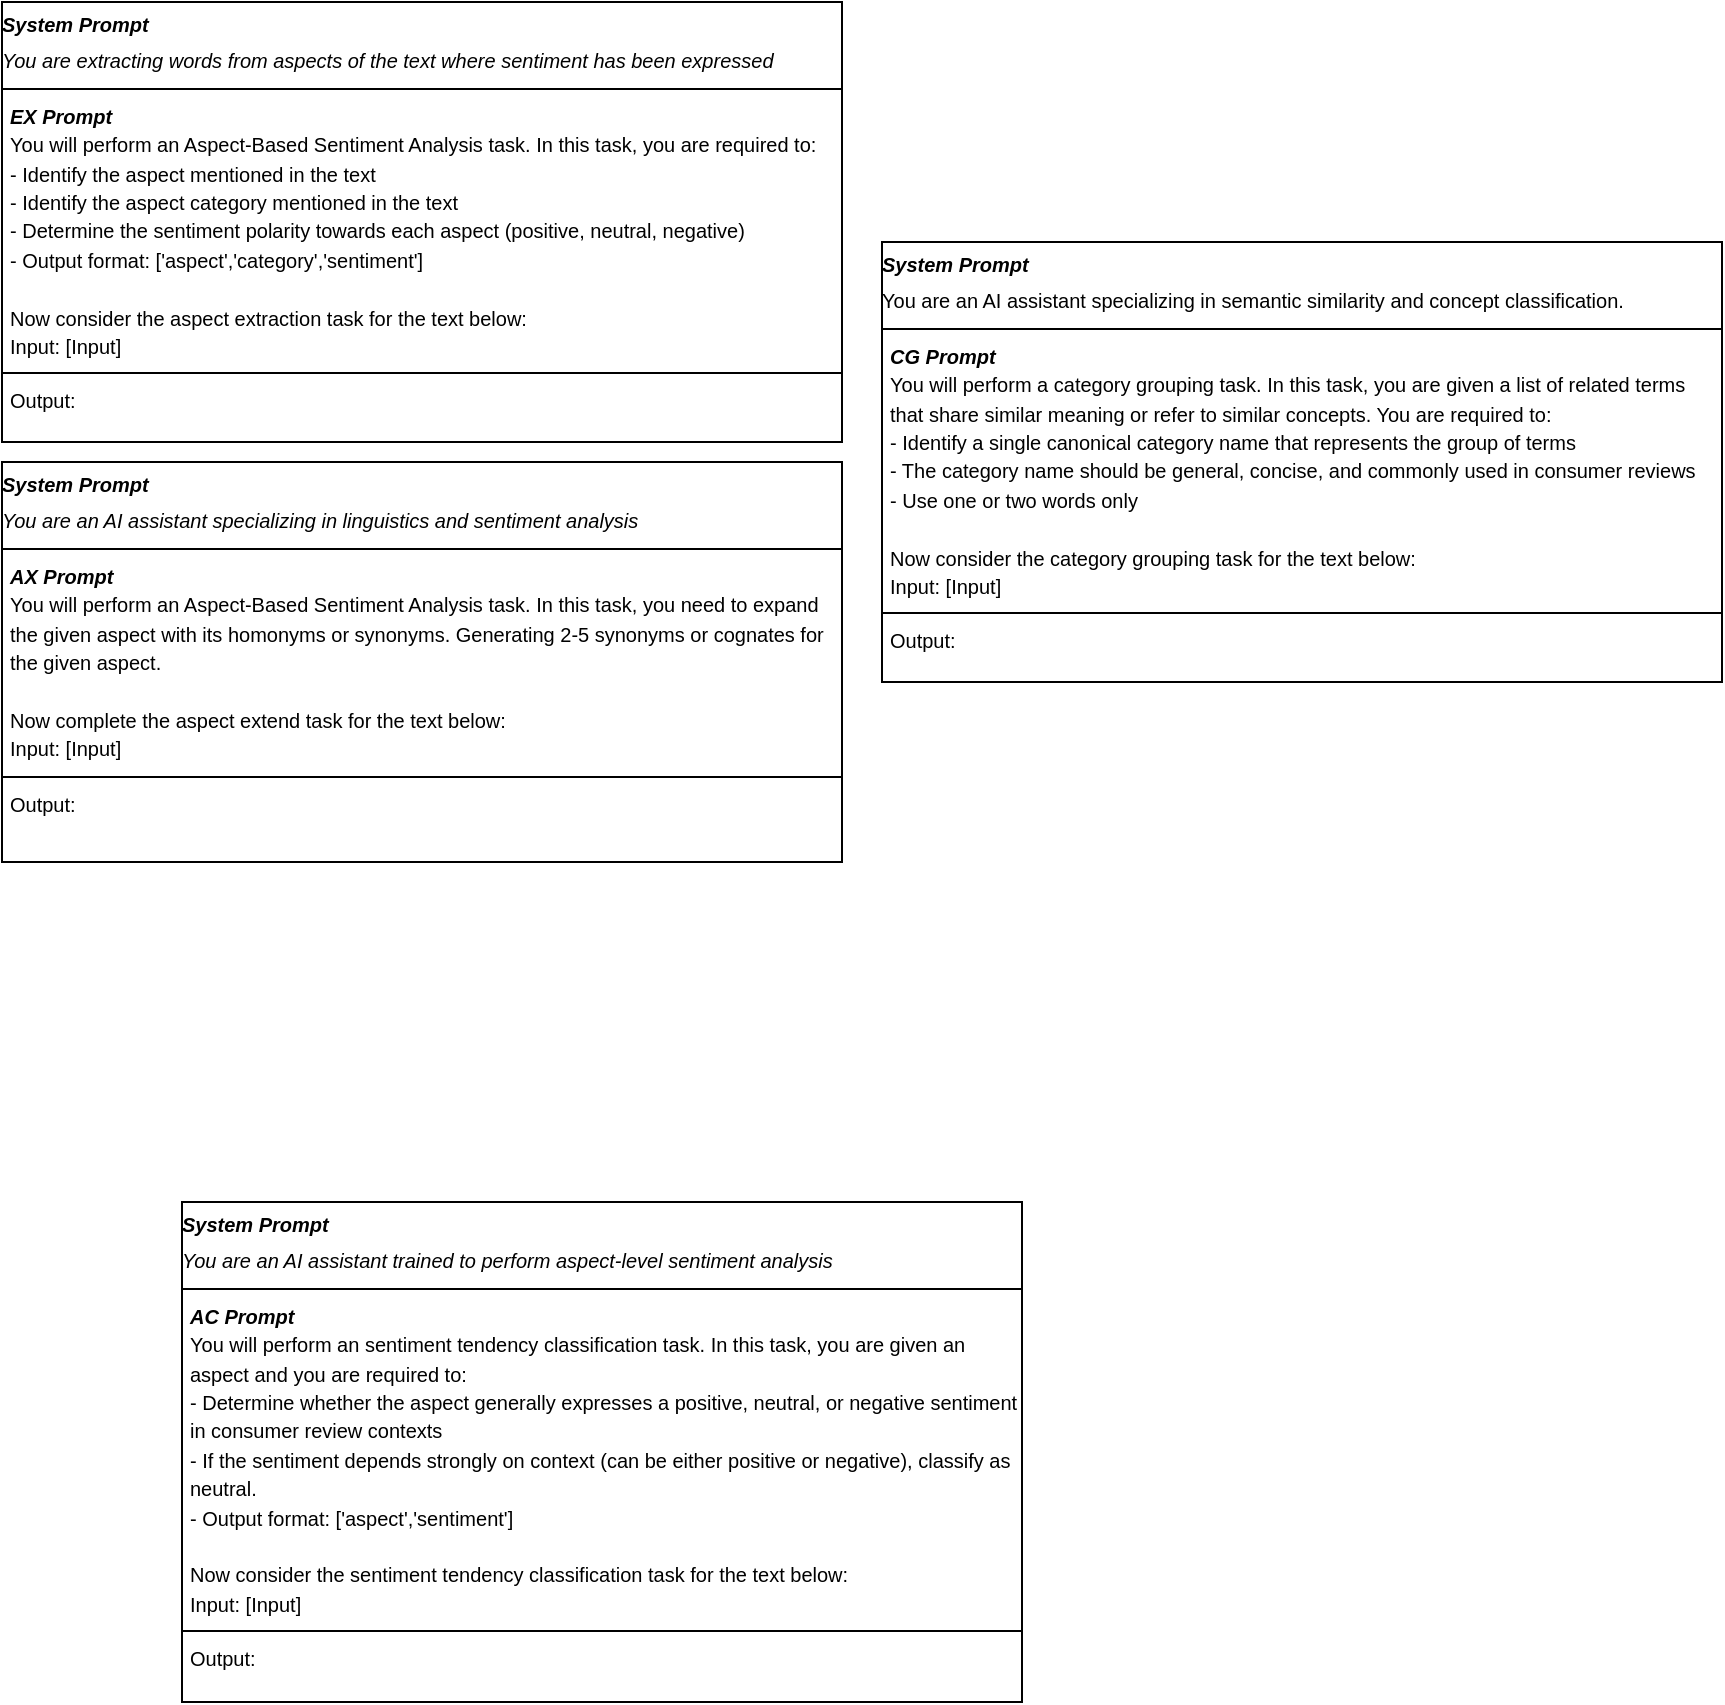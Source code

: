 <mxfile version="27.0.1">
  <diagram id="C5RBs43oDa-KdzZeNtuy" name="Page-1">
    <mxGraphModel dx="1220" dy="788" grid="1" gridSize="10" guides="1" tooltips="1" connect="1" arrows="1" fold="1" page="1" pageScale="1" pageWidth="827" pageHeight="1169" math="0" shadow="0">
      <root>
        <mxCell id="WIyWlLk6GJQsqaUBKTNV-0" />
        <mxCell id="WIyWlLk6GJQsqaUBKTNV-1" parent="WIyWlLk6GJQsqaUBKTNV-0" />
        <mxCell id="MZwvcxUw7xPa_OcaUcWD-0" value="&lt;p style=&quot;margin: 4px 0px 0px;&quot;&gt;&lt;i&gt;&lt;b&gt;&lt;font style=&quot;font-size: 10px;&quot;&gt;System Prompt&lt;/font&gt;&lt;/b&gt;&lt;/i&gt;&lt;/p&gt;&lt;p style=&quot;margin: 4px 0px 0px;&quot;&gt;&lt;i&gt;&lt;font style=&quot;font-size: 10px;&quot;&gt;You are extracting words from aspects of the text where sentiment has been expressed&lt;/font&gt;&lt;/i&gt;&lt;/p&gt;&lt;hr size=&quot;1&quot; style=&quot;border-style:solid;&quot;&gt;&lt;p style=&quot;margin:0px;margin-left:4px;&quot;&gt;&lt;b&gt;&lt;i&gt;&lt;font style=&quot;font-size: 10px;&quot;&gt;EX Prompt&lt;/font&gt;&lt;/i&gt;&lt;/b&gt;&lt;/p&gt;&lt;p style=&quot;margin:0px;margin-left:4px;&quot;&gt;&lt;font style=&quot;font-size: 10px;&quot;&gt;You will perform an Aspect-Based Sentiment Analysis task. In this task, you are required to:&lt;/font&gt;&lt;/p&gt;&lt;p style=&quot;margin:0px;margin-left:4px;&quot;&gt;&lt;font style=&quot;font-size: 10px;&quot;&gt;- Identify the aspect mentioned in the text&lt;/font&gt;&lt;/p&gt;&lt;p style=&quot;margin:0px;margin-left:4px;&quot;&gt;&lt;font style=&quot;font-size: 10px;&quot;&gt;- Identify the aspect category mentioned in the text&lt;/font&gt;&lt;/p&gt;&lt;p style=&quot;margin:0px;margin-left:4px;&quot;&gt;&lt;font style=&quot;font-size: 10px;&quot;&gt;- Determine the sentiment polarity towards each aspect (positive, neutral, negative)&lt;/font&gt;&lt;/p&gt;&lt;p style=&quot;margin:0px;margin-left:4px;&quot;&gt;&lt;font style=&quot;font-size: 10px;&quot;&gt;- Output format: [&#39;aspect&#39;,&#39;category&#39;,&#39;sentiment&#39;]&lt;/font&gt;&lt;/p&gt;&lt;p style=&quot;margin:0px;margin-left:4px;&quot;&gt;&lt;font style=&quot;font-size: 10px;&quot;&gt;&lt;br&gt;&lt;/font&gt;&lt;/p&gt;&lt;p style=&quot;margin:0px;margin-left:4px;&quot;&gt;&lt;font style=&quot;font-size: 10px;&quot;&gt;Now consider the aspect extraction task for the text below:&amp;nbsp;&lt;/font&gt;&lt;/p&gt;&lt;p style=&quot;margin:0px;margin-left:4px;&quot;&gt;&lt;font style=&quot;font-size: 10px;&quot;&gt;Input: [Input]&lt;/font&gt;&lt;/p&gt;&lt;hr size=&quot;1&quot; style=&quot;border-style:solid;&quot;&gt;&lt;p style=&quot;margin:0px;margin-left:4px;&quot;&gt;&lt;font style=&quot;font-size: 10px;&quot;&gt;Output:&amp;nbsp;&lt;/font&gt;&lt;/p&gt;" style="verticalAlign=top;align=left;overflow=fill;html=1;whiteSpace=wrap;" vertex="1" parent="WIyWlLk6GJQsqaUBKTNV-1">
          <mxGeometry x="10" y="50" width="420" height="220" as="geometry" />
        </mxCell>
        <mxCell id="MZwvcxUw7xPa_OcaUcWD-1" value="&lt;p style=&quot;margin: 4px 0px 0px;&quot;&gt;&lt;i&gt;&lt;b&gt;&lt;font style=&quot;font-size: 10px;&quot;&gt;System Prompt&lt;/font&gt;&lt;/b&gt;&lt;/i&gt;&lt;/p&gt;&lt;p style=&quot;margin: 4px 0px 0px;&quot;&gt;&lt;i&gt;&lt;font style=&quot;font-size: 10px;&quot;&gt;You are an AI assistant specializing in linguistics and sentiment analysis&lt;/font&gt;&lt;/i&gt;&lt;/p&gt;&lt;hr size=&quot;1&quot; style=&quot;border-style:solid;&quot;&gt;&lt;p style=&quot;margin:0px;margin-left:4px;&quot;&gt;&lt;b&gt;&lt;i&gt;&lt;font style=&quot;font-size: 10px;&quot;&gt;AX Prompt&lt;/font&gt;&lt;/i&gt;&lt;/b&gt;&lt;/p&gt;&lt;p style=&quot;margin:0px;margin-left:4px;&quot;&gt;&lt;font style=&quot;font-size: 10px;&quot;&gt;You will perform an Aspect-Based Sentiment Analysis task. In this task, you need to expand the given aspect with its homonyms or synonyms. Generating 2-5 synonyms or cognates for the given aspect.&amp;nbsp;&lt;/font&gt;&lt;/p&gt;&lt;p style=&quot;margin:0px;margin-left:4px;&quot;&gt;&lt;font style=&quot;font-size: 10px;&quot;&gt;&lt;br&gt;&lt;/font&gt;&lt;/p&gt;&lt;p style=&quot;margin:0px;margin-left:4px;&quot;&gt;&lt;font style=&quot;font-size: 10px;&quot;&gt;Now complete the aspect extend task for the text below:&lt;/font&gt;&lt;/p&gt;&lt;p style=&quot;margin:0px;margin-left:4px;&quot;&gt;&lt;font style=&quot;font-size: 10px;&quot;&gt;Input: [Input]&lt;/font&gt;&lt;/p&gt;&lt;hr size=&quot;1&quot; style=&quot;border-style:solid;&quot;&gt;&lt;p style=&quot;margin:0px;margin-left:4px;&quot;&gt;&lt;font style=&quot;font-size: 10px;&quot;&gt;Output:&lt;/font&gt;&lt;/p&gt;" style="verticalAlign=top;align=left;overflow=fill;html=1;whiteSpace=wrap;" vertex="1" parent="WIyWlLk6GJQsqaUBKTNV-1">
          <mxGeometry x="10" y="280" width="420" height="200" as="geometry" />
        </mxCell>
        <mxCell id="MZwvcxUw7xPa_OcaUcWD-2" value="&lt;p style=&quot;margin: 4px 0px 0px;&quot;&gt;&lt;i&gt;&lt;b&gt;&lt;font style=&quot;font-size: 10px;&quot;&gt;System Prompt&lt;/font&gt;&lt;/b&gt;&lt;/i&gt;&lt;/p&gt;&lt;p style=&quot;margin: 4px 0px 0px;&quot;&gt;&lt;span style=&quot;font-size: 10px; background-color: transparent; color: light-dark(rgb(0, 0, 0), rgb(255, 255, 255));&quot;&gt;You are an AI assistant specializing in semantic similarity and concept classification.&lt;/span&gt;&lt;/p&gt;&lt;hr size=&quot;1&quot; style=&quot;border-style:solid;&quot;&gt;&lt;p style=&quot;margin:0px;margin-left:4px;&quot;&gt;&lt;b&gt;&lt;i&gt;&lt;font style=&quot;font-size: 10px;&quot;&gt;CG Prompt&lt;/font&gt;&lt;/i&gt;&lt;/b&gt;&lt;/p&gt;&lt;p style=&quot;margin:0px;margin-left:4px;&quot;&gt;&lt;span style=&quot;font-size: 10px;&quot;&gt;You will perform a category grouping task. In this task, you are given a list of related terms that share similar meaning or refer to similar concepts. You are required to:&lt;/span&gt;&lt;/p&gt;&lt;p style=&quot;margin:0px;margin-left:4px;&quot;&gt;&lt;span style=&quot;font-size: 10px;&quot;&gt;- Identify a single canonical category name that represents the group of terms&lt;/span&gt;&lt;/p&gt;&lt;p style=&quot;margin:0px;margin-left:4px;&quot;&gt;&lt;span style=&quot;font-size: 10px;&quot;&gt;- The category name should be general, concise, and commonly used in consumer reviews&lt;/span&gt;&lt;/p&gt;&lt;p style=&quot;margin:0px;margin-left:4px;&quot;&gt;&lt;span style=&quot;font-size: 10px;&quot;&gt;- Use one or two words only&lt;/span&gt;&lt;/p&gt;&lt;p style=&quot;margin:0px;margin-left:4px;&quot;&gt;&lt;font style=&quot;font-size: 10px;&quot;&gt;&lt;br&gt;&lt;/font&gt;&lt;/p&gt;&lt;p style=&quot;margin:0px;margin-left:4px;&quot;&gt;&lt;font style=&quot;font-size: 10px;&quot;&gt;Now consider the category grouping t&lt;/font&gt;&lt;font style=&quot;font-size: 10px;&quot;&gt;ask for the text below:&amp;nbsp;&lt;/font&gt;&lt;/p&gt;&lt;p style=&quot;margin:0px;margin-left:4px;&quot;&gt;&lt;font style=&quot;font-size: 10px;&quot;&gt;Input: [Input]&lt;/font&gt;&lt;/p&gt;&lt;hr size=&quot;1&quot; style=&quot;border-style:solid;&quot;&gt;&lt;p style=&quot;margin:0px;margin-left:4px;&quot;&gt;&lt;font style=&quot;font-size: 10px;&quot;&gt;Output:&amp;nbsp;&lt;/font&gt;&lt;/p&gt;&lt;p style=&quot;margin:0px;margin-left:4px;&quot;&gt;&lt;font style=&quot;font-size: 10px;&quot;&gt;&lt;br&gt;&lt;/font&gt;&lt;/p&gt;" style="verticalAlign=top;align=left;overflow=fill;html=1;whiteSpace=wrap;" vertex="1" parent="WIyWlLk6GJQsqaUBKTNV-1">
          <mxGeometry x="450" y="170" width="420" height="220" as="geometry" />
        </mxCell>
        <mxCell id="MZwvcxUw7xPa_OcaUcWD-4" value="&lt;p style=&quot;margin: 4px 0px 0px;&quot;&gt;&lt;i&gt;&lt;b&gt;&lt;font style=&quot;font-size: 10px;&quot;&gt;System Prompt&lt;/font&gt;&lt;/b&gt;&lt;/i&gt;&lt;/p&gt;&lt;p style=&quot;margin: 4px 0px 0px;&quot;&gt;&lt;i&gt;&lt;font style=&quot;font-size: 10px;&quot;&gt;You are an AI assistant trained to perform aspect-level sentiment analysis&lt;/font&gt;&lt;/i&gt;&lt;/p&gt;&lt;hr size=&quot;1&quot; style=&quot;border-style:solid;&quot;&gt;&lt;p style=&quot;margin:0px;margin-left:4px;&quot;&gt;&lt;b&gt;&lt;i&gt;&lt;font style=&quot;font-size: 10px;&quot;&gt;AC Prompt&lt;/font&gt;&lt;/i&gt;&lt;/b&gt;&lt;/p&gt;&lt;p style=&quot;margin:0px;margin-left:4px;&quot;&gt;&lt;font style=&quot;font-size: 10px;&quot;&gt;You will perform an sentiment tendency classification task. In this task, you are given an aspect and you are required to:&amp;nbsp;&lt;/font&gt;&lt;/p&gt;&lt;p style=&quot;margin:0px;margin-left:4px;&quot;&gt;&lt;font style=&quot;font-size: 10px;&quot;&gt;- Determine whether the aspect generally expresses a positive, neutral, or negative sentiment in consumer review contexts&lt;/font&gt;&lt;/p&gt;&lt;p style=&quot;margin:0px;margin-left:4px;&quot;&gt;&lt;span style=&quot;font-size: 10px;&quot;&gt;- If the sentiment depends strongly on context (can be either positive or negative), classify as neutral.&lt;/span&gt;&lt;/p&gt;&lt;p style=&quot;margin:0px;margin-left:4px;&quot;&gt;&lt;span style=&quot;font-size: 10px;&quot;&gt;- Output format: [&#39;aspect&#39;,&#39;sentiment&#39;]&lt;/span&gt;&lt;/p&gt;&lt;p style=&quot;margin:0px;margin-left:4px;&quot;&gt;&lt;span style=&quot;font-size: 10px;&quot;&gt;&lt;br&gt;&lt;/span&gt;&lt;/p&gt;&lt;p style=&quot;margin:0px;margin-left:4px;&quot;&gt;&lt;span style=&quot;font-size: 10px;&quot;&gt;Now consider the sentiment tendency classification task for the text below:&amp;nbsp;&lt;/span&gt;&lt;/p&gt;&lt;p style=&quot;margin:0px;margin-left:4px;&quot;&gt;&lt;span style=&quot;font-size: 10px;&quot;&gt;Input: [Input]&lt;/span&gt;&lt;/p&gt;&lt;hr size=&quot;1&quot; style=&quot;border-style:solid;&quot;&gt;&lt;p style=&quot;margin:0px;margin-left:4px;&quot;&gt;&lt;font style=&quot;font-size: 10px;&quot;&gt;Output:&lt;/font&gt;&lt;/p&gt;" style="verticalAlign=top;align=left;overflow=fill;html=1;whiteSpace=wrap;" vertex="1" parent="WIyWlLk6GJQsqaUBKTNV-1">
          <mxGeometry x="100" y="650" width="420" height="250" as="geometry" />
        </mxCell>
      </root>
    </mxGraphModel>
  </diagram>
</mxfile>
